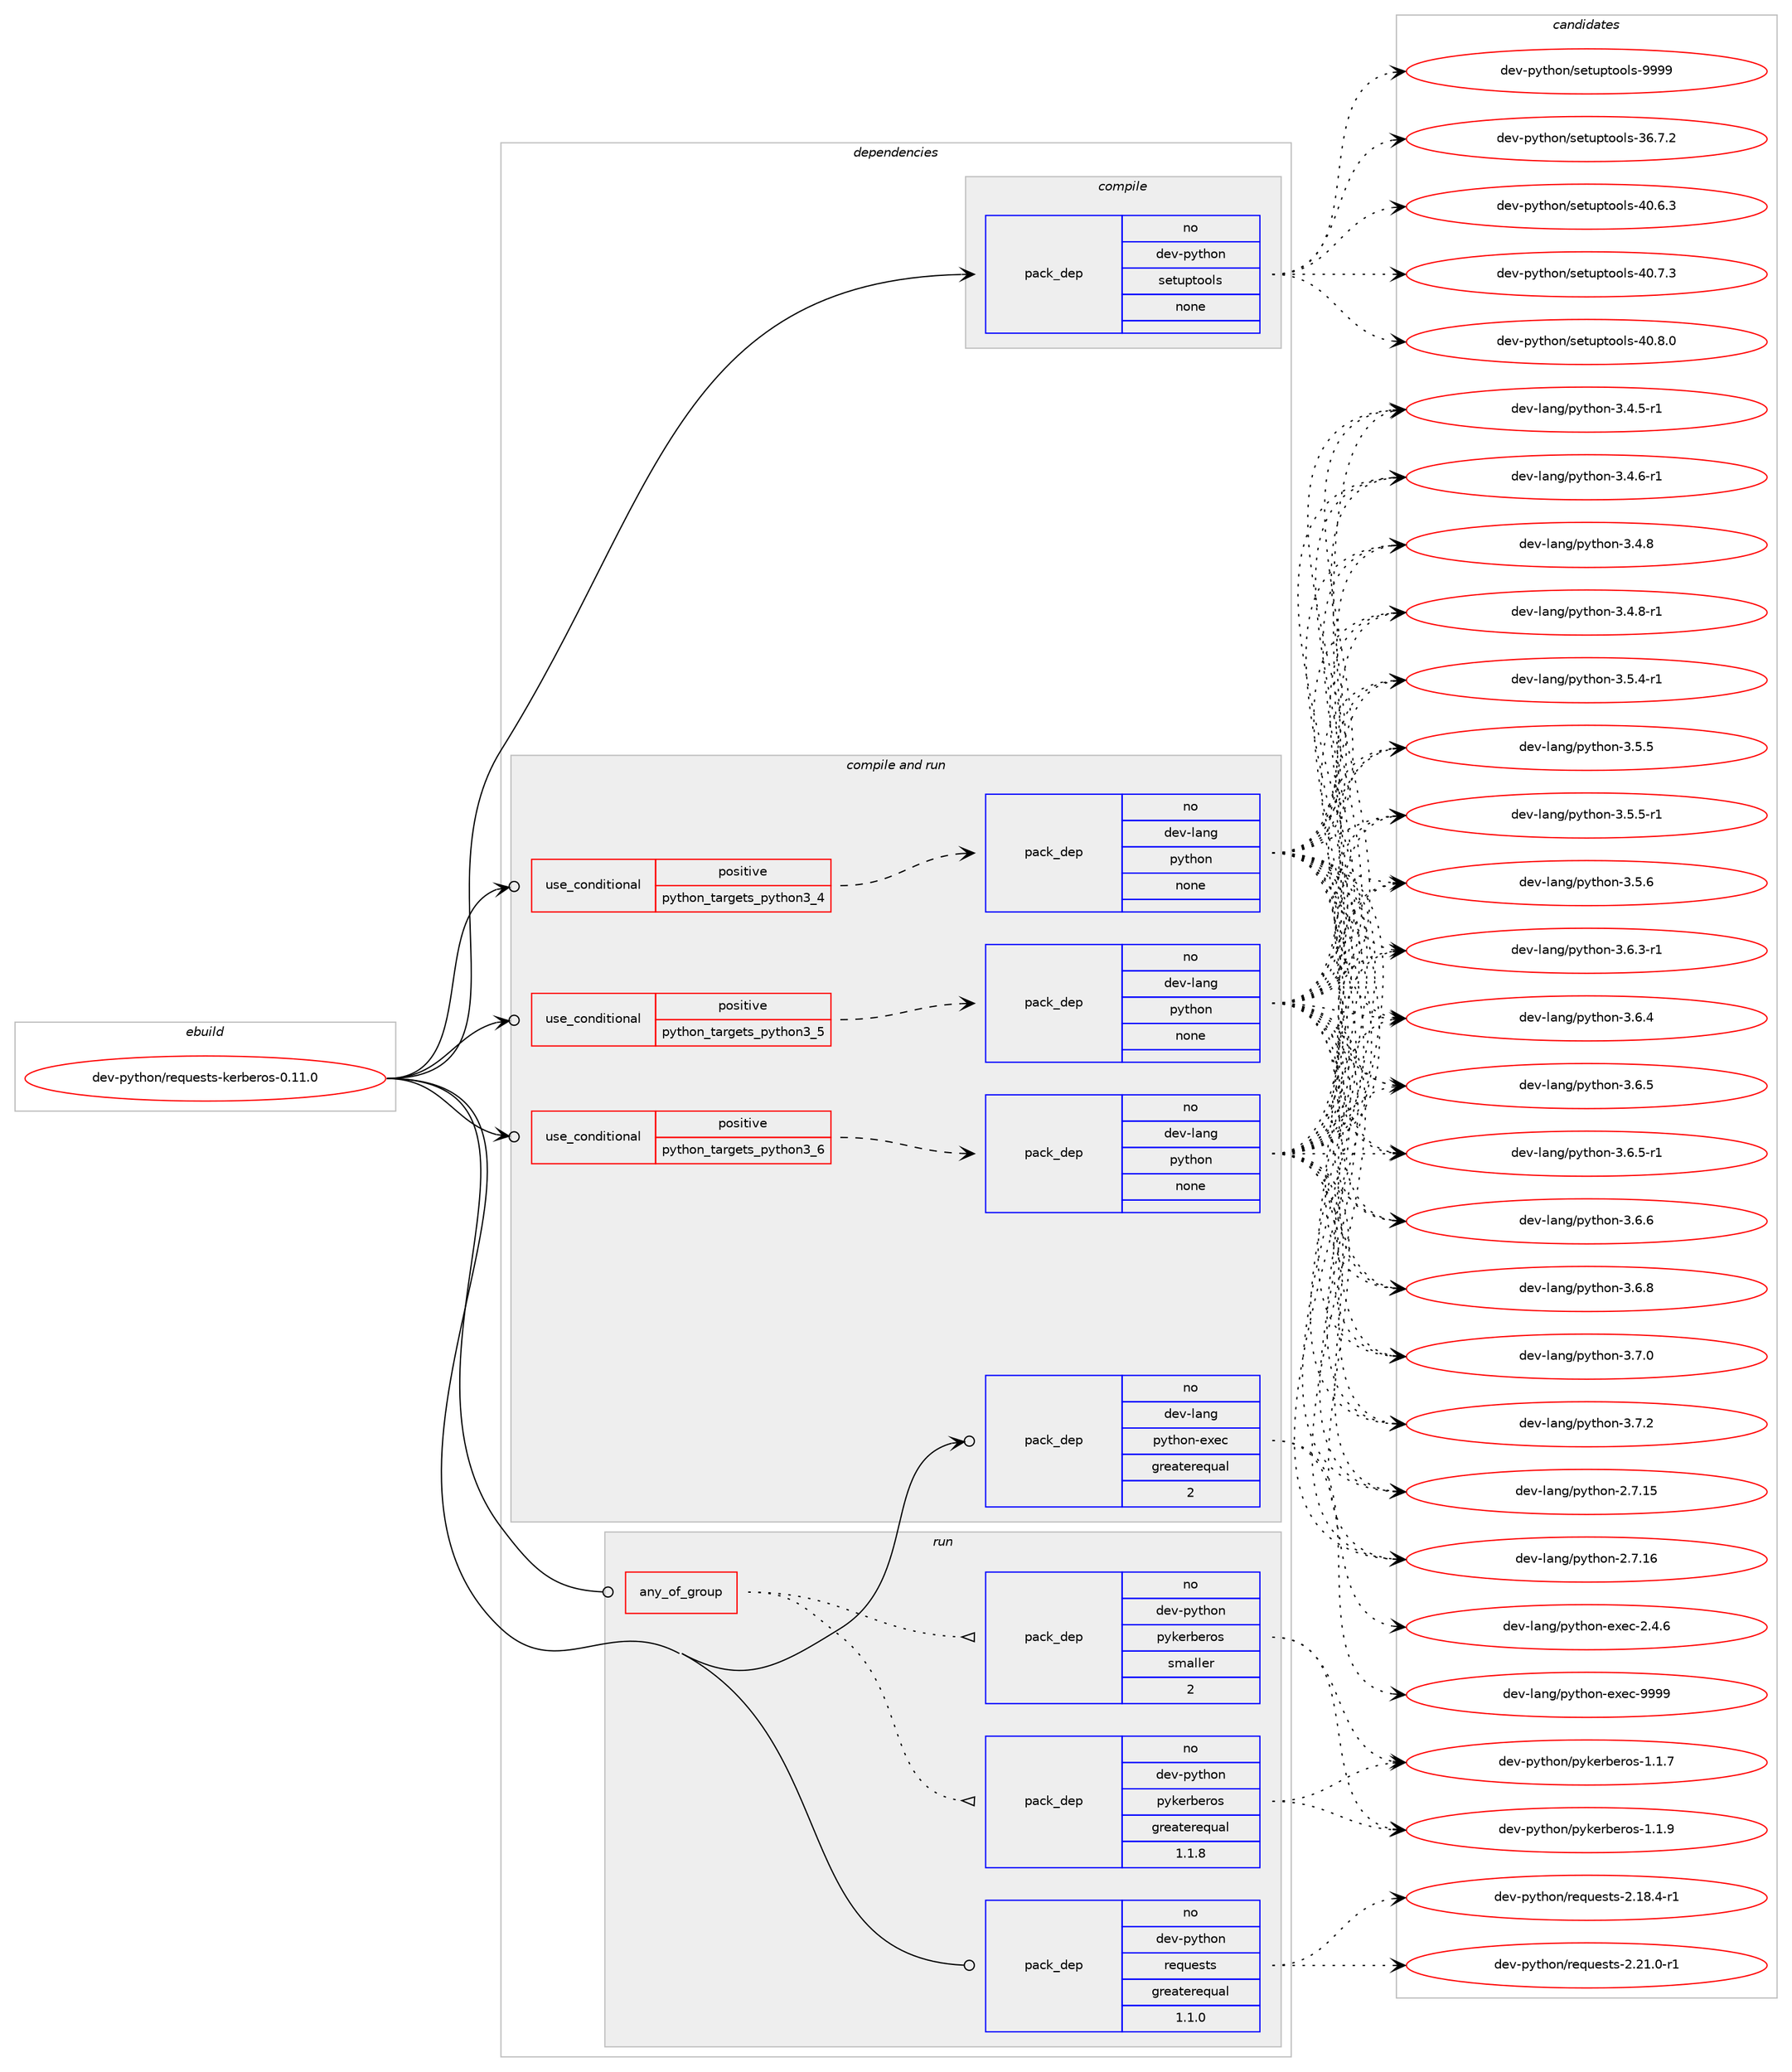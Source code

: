 digraph prolog {

# *************
# Graph options
# *************

newrank=true;
concentrate=true;
compound=true;
graph [rankdir=LR,fontname=Helvetica,fontsize=10,ranksep=1.5];#, ranksep=2.5, nodesep=0.2];
edge  [arrowhead=vee];
node  [fontname=Helvetica,fontsize=10];

# **********
# The ebuild
# **********

subgraph cluster_leftcol {
color=gray;
rank=same;
label=<<i>ebuild</i>>;
id [label="dev-python/requests-kerberos-0.11.0", color=red, width=4, href="../dev-python/requests-kerberos-0.11.0.svg"];
}

# ****************
# The dependencies
# ****************

subgraph cluster_midcol {
color=gray;
label=<<i>dependencies</i>>;
subgraph cluster_compile {
fillcolor="#eeeeee";
style=filled;
label=<<i>compile</i>>;
subgraph pack1031788 {
dependency1438944 [label=<<TABLE BORDER="0" CELLBORDER="1" CELLSPACING="0" CELLPADDING="4" WIDTH="220"><TR><TD ROWSPAN="6" CELLPADDING="30">pack_dep</TD></TR><TR><TD WIDTH="110">no</TD></TR><TR><TD>dev-python</TD></TR><TR><TD>setuptools</TD></TR><TR><TD>none</TD></TR><TR><TD></TD></TR></TABLE>>, shape=none, color=blue];
}
id:e -> dependency1438944:w [weight=20,style="solid",arrowhead="vee"];
}
subgraph cluster_compileandrun {
fillcolor="#eeeeee";
style=filled;
label=<<i>compile and run</i>>;
subgraph cond383796 {
dependency1438945 [label=<<TABLE BORDER="0" CELLBORDER="1" CELLSPACING="0" CELLPADDING="4"><TR><TD ROWSPAN="3" CELLPADDING="10">use_conditional</TD></TR><TR><TD>positive</TD></TR><TR><TD>python_targets_python3_4</TD></TR></TABLE>>, shape=none, color=red];
subgraph pack1031789 {
dependency1438946 [label=<<TABLE BORDER="0" CELLBORDER="1" CELLSPACING="0" CELLPADDING="4" WIDTH="220"><TR><TD ROWSPAN="6" CELLPADDING="30">pack_dep</TD></TR><TR><TD WIDTH="110">no</TD></TR><TR><TD>dev-lang</TD></TR><TR><TD>python</TD></TR><TR><TD>none</TD></TR><TR><TD></TD></TR></TABLE>>, shape=none, color=blue];
}
dependency1438945:e -> dependency1438946:w [weight=20,style="dashed",arrowhead="vee"];
}
id:e -> dependency1438945:w [weight=20,style="solid",arrowhead="odotvee"];
subgraph cond383797 {
dependency1438947 [label=<<TABLE BORDER="0" CELLBORDER="1" CELLSPACING="0" CELLPADDING="4"><TR><TD ROWSPAN="3" CELLPADDING="10">use_conditional</TD></TR><TR><TD>positive</TD></TR><TR><TD>python_targets_python3_5</TD></TR></TABLE>>, shape=none, color=red];
subgraph pack1031790 {
dependency1438948 [label=<<TABLE BORDER="0" CELLBORDER="1" CELLSPACING="0" CELLPADDING="4" WIDTH="220"><TR><TD ROWSPAN="6" CELLPADDING="30">pack_dep</TD></TR><TR><TD WIDTH="110">no</TD></TR><TR><TD>dev-lang</TD></TR><TR><TD>python</TD></TR><TR><TD>none</TD></TR><TR><TD></TD></TR></TABLE>>, shape=none, color=blue];
}
dependency1438947:e -> dependency1438948:w [weight=20,style="dashed",arrowhead="vee"];
}
id:e -> dependency1438947:w [weight=20,style="solid",arrowhead="odotvee"];
subgraph cond383798 {
dependency1438949 [label=<<TABLE BORDER="0" CELLBORDER="1" CELLSPACING="0" CELLPADDING="4"><TR><TD ROWSPAN="3" CELLPADDING="10">use_conditional</TD></TR><TR><TD>positive</TD></TR><TR><TD>python_targets_python3_6</TD></TR></TABLE>>, shape=none, color=red];
subgraph pack1031791 {
dependency1438950 [label=<<TABLE BORDER="0" CELLBORDER="1" CELLSPACING="0" CELLPADDING="4" WIDTH="220"><TR><TD ROWSPAN="6" CELLPADDING="30">pack_dep</TD></TR><TR><TD WIDTH="110">no</TD></TR><TR><TD>dev-lang</TD></TR><TR><TD>python</TD></TR><TR><TD>none</TD></TR><TR><TD></TD></TR></TABLE>>, shape=none, color=blue];
}
dependency1438949:e -> dependency1438950:w [weight=20,style="dashed",arrowhead="vee"];
}
id:e -> dependency1438949:w [weight=20,style="solid",arrowhead="odotvee"];
subgraph pack1031792 {
dependency1438951 [label=<<TABLE BORDER="0" CELLBORDER="1" CELLSPACING="0" CELLPADDING="4" WIDTH="220"><TR><TD ROWSPAN="6" CELLPADDING="30">pack_dep</TD></TR><TR><TD WIDTH="110">no</TD></TR><TR><TD>dev-lang</TD></TR><TR><TD>python-exec</TD></TR><TR><TD>greaterequal</TD></TR><TR><TD>2</TD></TR></TABLE>>, shape=none, color=blue];
}
id:e -> dependency1438951:w [weight=20,style="solid",arrowhead="odotvee"];
}
subgraph cluster_run {
fillcolor="#eeeeee";
style=filled;
label=<<i>run</i>>;
subgraph any22773 {
dependency1438952 [label=<<TABLE BORDER="0" CELLBORDER="1" CELLSPACING="0" CELLPADDING="4"><TR><TD CELLPADDING="10">any_of_group</TD></TR></TABLE>>, shape=none, color=red];subgraph pack1031793 {
dependency1438953 [label=<<TABLE BORDER="0" CELLBORDER="1" CELLSPACING="0" CELLPADDING="4" WIDTH="220"><TR><TD ROWSPAN="6" CELLPADDING="30">pack_dep</TD></TR><TR><TD WIDTH="110">no</TD></TR><TR><TD>dev-python</TD></TR><TR><TD>pykerberos</TD></TR><TR><TD>greaterequal</TD></TR><TR><TD>1.1.8</TD></TR></TABLE>>, shape=none, color=blue];
}
dependency1438952:e -> dependency1438953:w [weight=20,style="dotted",arrowhead="oinv"];
subgraph pack1031794 {
dependency1438954 [label=<<TABLE BORDER="0" CELLBORDER="1" CELLSPACING="0" CELLPADDING="4" WIDTH="220"><TR><TD ROWSPAN="6" CELLPADDING="30">pack_dep</TD></TR><TR><TD WIDTH="110">no</TD></TR><TR><TD>dev-python</TD></TR><TR><TD>pykerberos</TD></TR><TR><TD>smaller</TD></TR><TR><TD>2</TD></TR></TABLE>>, shape=none, color=blue];
}
dependency1438952:e -> dependency1438954:w [weight=20,style="dotted",arrowhead="oinv"];
}
id:e -> dependency1438952:w [weight=20,style="solid",arrowhead="odot"];
subgraph pack1031795 {
dependency1438955 [label=<<TABLE BORDER="0" CELLBORDER="1" CELLSPACING="0" CELLPADDING="4" WIDTH="220"><TR><TD ROWSPAN="6" CELLPADDING="30">pack_dep</TD></TR><TR><TD WIDTH="110">no</TD></TR><TR><TD>dev-python</TD></TR><TR><TD>requests</TD></TR><TR><TD>greaterequal</TD></TR><TR><TD>1.1.0</TD></TR></TABLE>>, shape=none, color=blue];
}
id:e -> dependency1438955:w [weight=20,style="solid",arrowhead="odot"];
}
}

# **************
# The candidates
# **************

subgraph cluster_choices {
rank=same;
color=gray;
label=<<i>candidates</i>>;

subgraph choice1031788 {
color=black;
nodesep=1;
choice100101118451121211161041111104711510111611711211611111110811545515446554650 [label="dev-python/setuptools-36.7.2", color=red, width=4,href="../dev-python/setuptools-36.7.2.svg"];
choice100101118451121211161041111104711510111611711211611111110811545524846544651 [label="dev-python/setuptools-40.6.3", color=red, width=4,href="../dev-python/setuptools-40.6.3.svg"];
choice100101118451121211161041111104711510111611711211611111110811545524846554651 [label="dev-python/setuptools-40.7.3", color=red, width=4,href="../dev-python/setuptools-40.7.3.svg"];
choice100101118451121211161041111104711510111611711211611111110811545524846564648 [label="dev-python/setuptools-40.8.0", color=red, width=4,href="../dev-python/setuptools-40.8.0.svg"];
choice10010111845112121116104111110471151011161171121161111111081154557575757 [label="dev-python/setuptools-9999", color=red, width=4,href="../dev-python/setuptools-9999.svg"];
dependency1438944:e -> choice100101118451121211161041111104711510111611711211611111110811545515446554650:w [style=dotted,weight="100"];
dependency1438944:e -> choice100101118451121211161041111104711510111611711211611111110811545524846544651:w [style=dotted,weight="100"];
dependency1438944:e -> choice100101118451121211161041111104711510111611711211611111110811545524846554651:w [style=dotted,weight="100"];
dependency1438944:e -> choice100101118451121211161041111104711510111611711211611111110811545524846564648:w [style=dotted,weight="100"];
dependency1438944:e -> choice10010111845112121116104111110471151011161171121161111111081154557575757:w [style=dotted,weight="100"];
}
subgraph choice1031789 {
color=black;
nodesep=1;
choice10010111845108971101034711212111610411111045504655464953 [label="dev-lang/python-2.7.15", color=red, width=4,href="../dev-lang/python-2.7.15.svg"];
choice10010111845108971101034711212111610411111045504655464954 [label="dev-lang/python-2.7.16", color=red, width=4,href="../dev-lang/python-2.7.16.svg"];
choice1001011184510897110103471121211161041111104551465246534511449 [label="dev-lang/python-3.4.5-r1", color=red, width=4,href="../dev-lang/python-3.4.5-r1.svg"];
choice1001011184510897110103471121211161041111104551465246544511449 [label="dev-lang/python-3.4.6-r1", color=red, width=4,href="../dev-lang/python-3.4.6-r1.svg"];
choice100101118451089711010347112121116104111110455146524656 [label="dev-lang/python-3.4.8", color=red, width=4,href="../dev-lang/python-3.4.8.svg"];
choice1001011184510897110103471121211161041111104551465246564511449 [label="dev-lang/python-3.4.8-r1", color=red, width=4,href="../dev-lang/python-3.4.8-r1.svg"];
choice1001011184510897110103471121211161041111104551465346524511449 [label="dev-lang/python-3.5.4-r1", color=red, width=4,href="../dev-lang/python-3.5.4-r1.svg"];
choice100101118451089711010347112121116104111110455146534653 [label="dev-lang/python-3.5.5", color=red, width=4,href="../dev-lang/python-3.5.5.svg"];
choice1001011184510897110103471121211161041111104551465346534511449 [label="dev-lang/python-3.5.5-r1", color=red, width=4,href="../dev-lang/python-3.5.5-r1.svg"];
choice100101118451089711010347112121116104111110455146534654 [label="dev-lang/python-3.5.6", color=red, width=4,href="../dev-lang/python-3.5.6.svg"];
choice1001011184510897110103471121211161041111104551465446514511449 [label="dev-lang/python-3.6.3-r1", color=red, width=4,href="../dev-lang/python-3.6.3-r1.svg"];
choice100101118451089711010347112121116104111110455146544652 [label="dev-lang/python-3.6.4", color=red, width=4,href="../dev-lang/python-3.6.4.svg"];
choice100101118451089711010347112121116104111110455146544653 [label="dev-lang/python-3.6.5", color=red, width=4,href="../dev-lang/python-3.6.5.svg"];
choice1001011184510897110103471121211161041111104551465446534511449 [label="dev-lang/python-3.6.5-r1", color=red, width=4,href="../dev-lang/python-3.6.5-r1.svg"];
choice100101118451089711010347112121116104111110455146544654 [label="dev-lang/python-3.6.6", color=red, width=4,href="../dev-lang/python-3.6.6.svg"];
choice100101118451089711010347112121116104111110455146544656 [label="dev-lang/python-3.6.8", color=red, width=4,href="../dev-lang/python-3.6.8.svg"];
choice100101118451089711010347112121116104111110455146554648 [label="dev-lang/python-3.7.0", color=red, width=4,href="../dev-lang/python-3.7.0.svg"];
choice100101118451089711010347112121116104111110455146554650 [label="dev-lang/python-3.7.2", color=red, width=4,href="../dev-lang/python-3.7.2.svg"];
dependency1438946:e -> choice10010111845108971101034711212111610411111045504655464953:w [style=dotted,weight="100"];
dependency1438946:e -> choice10010111845108971101034711212111610411111045504655464954:w [style=dotted,weight="100"];
dependency1438946:e -> choice1001011184510897110103471121211161041111104551465246534511449:w [style=dotted,weight="100"];
dependency1438946:e -> choice1001011184510897110103471121211161041111104551465246544511449:w [style=dotted,weight="100"];
dependency1438946:e -> choice100101118451089711010347112121116104111110455146524656:w [style=dotted,weight="100"];
dependency1438946:e -> choice1001011184510897110103471121211161041111104551465246564511449:w [style=dotted,weight="100"];
dependency1438946:e -> choice1001011184510897110103471121211161041111104551465346524511449:w [style=dotted,weight="100"];
dependency1438946:e -> choice100101118451089711010347112121116104111110455146534653:w [style=dotted,weight="100"];
dependency1438946:e -> choice1001011184510897110103471121211161041111104551465346534511449:w [style=dotted,weight="100"];
dependency1438946:e -> choice100101118451089711010347112121116104111110455146534654:w [style=dotted,weight="100"];
dependency1438946:e -> choice1001011184510897110103471121211161041111104551465446514511449:w [style=dotted,weight="100"];
dependency1438946:e -> choice100101118451089711010347112121116104111110455146544652:w [style=dotted,weight="100"];
dependency1438946:e -> choice100101118451089711010347112121116104111110455146544653:w [style=dotted,weight="100"];
dependency1438946:e -> choice1001011184510897110103471121211161041111104551465446534511449:w [style=dotted,weight="100"];
dependency1438946:e -> choice100101118451089711010347112121116104111110455146544654:w [style=dotted,weight="100"];
dependency1438946:e -> choice100101118451089711010347112121116104111110455146544656:w [style=dotted,weight="100"];
dependency1438946:e -> choice100101118451089711010347112121116104111110455146554648:w [style=dotted,weight="100"];
dependency1438946:e -> choice100101118451089711010347112121116104111110455146554650:w [style=dotted,weight="100"];
}
subgraph choice1031790 {
color=black;
nodesep=1;
choice10010111845108971101034711212111610411111045504655464953 [label="dev-lang/python-2.7.15", color=red, width=4,href="../dev-lang/python-2.7.15.svg"];
choice10010111845108971101034711212111610411111045504655464954 [label="dev-lang/python-2.7.16", color=red, width=4,href="../dev-lang/python-2.7.16.svg"];
choice1001011184510897110103471121211161041111104551465246534511449 [label="dev-lang/python-3.4.5-r1", color=red, width=4,href="../dev-lang/python-3.4.5-r1.svg"];
choice1001011184510897110103471121211161041111104551465246544511449 [label="dev-lang/python-3.4.6-r1", color=red, width=4,href="../dev-lang/python-3.4.6-r1.svg"];
choice100101118451089711010347112121116104111110455146524656 [label="dev-lang/python-3.4.8", color=red, width=4,href="../dev-lang/python-3.4.8.svg"];
choice1001011184510897110103471121211161041111104551465246564511449 [label="dev-lang/python-3.4.8-r1", color=red, width=4,href="../dev-lang/python-3.4.8-r1.svg"];
choice1001011184510897110103471121211161041111104551465346524511449 [label="dev-lang/python-3.5.4-r1", color=red, width=4,href="../dev-lang/python-3.5.4-r1.svg"];
choice100101118451089711010347112121116104111110455146534653 [label="dev-lang/python-3.5.5", color=red, width=4,href="../dev-lang/python-3.5.5.svg"];
choice1001011184510897110103471121211161041111104551465346534511449 [label="dev-lang/python-3.5.5-r1", color=red, width=4,href="../dev-lang/python-3.5.5-r1.svg"];
choice100101118451089711010347112121116104111110455146534654 [label="dev-lang/python-3.5.6", color=red, width=4,href="../dev-lang/python-3.5.6.svg"];
choice1001011184510897110103471121211161041111104551465446514511449 [label="dev-lang/python-3.6.3-r1", color=red, width=4,href="../dev-lang/python-3.6.3-r1.svg"];
choice100101118451089711010347112121116104111110455146544652 [label="dev-lang/python-3.6.4", color=red, width=4,href="../dev-lang/python-3.6.4.svg"];
choice100101118451089711010347112121116104111110455146544653 [label="dev-lang/python-3.6.5", color=red, width=4,href="../dev-lang/python-3.6.5.svg"];
choice1001011184510897110103471121211161041111104551465446534511449 [label="dev-lang/python-3.6.5-r1", color=red, width=4,href="../dev-lang/python-3.6.5-r1.svg"];
choice100101118451089711010347112121116104111110455146544654 [label="dev-lang/python-3.6.6", color=red, width=4,href="../dev-lang/python-3.6.6.svg"];
choice100101118451089711010347112121116104111110455146544656 [label="dev-lang/python-3.6.8", color=red, width=4,href="../dev-lang/python-3.6.8.svg"];
choice100101118451089711010347112121116104111110455146554648 [label="dev-lang/python-3.7.0", color=red, width=4,href="../dev-lang/python-3.7.0.svg"];
choice100101118451089711010347112121116104111110455146554650 [label="dev-lang/python-3.7.2", color=red, width=4,href="../dev-lang/python-3.7.2.svg"];
dependency1438948:e -> choice10010111845108971101034711212111610411111045504655464953:w [style=dotted,weight="100"];
dependency1438948:e -> choice10010111845108971101034711212111610411111045504655464954:w [style=dotted,weight="100"];
dependency1438948:e -> choice1001011184510897110103471121211161041111104551465246534511449:w [style=dotted,weight="100"];
dependency1438948:e -> choice1001011184510897110103471121211161041111104551465246544511449:w [style=dotted,weight="100"];
dependency1438948:e -> choice100101118451089711010347112121116104111110455146524656:w [style=dotted,weight="100"];
dependency1438948:e -> choice1001011184510897110103471121211161041111104551465246564511449:w [style=dotted,weight="100"];
dependency1438948:e -> choice1001011184510897110103471121211161041111104551465346524511449:w [style=dotted,weight="100"];
dependency1438948:e -> choice100101118451089711010347112121116104111110455146534653:w [style=dotted,weight="100"];
dependency1438948:e -> choice1001011184510897110103471121211161041111104551465346534511449:w [style=dotted,weight="100"];
dependency1438948:e -> choice100101118451089711010347112121116104111110455146534654:w [style=dotted,weight="100"];
dependency1438948:e -> choice1001011184510897110103471121211161041111104551465446514511449:w [style=dotted,weight="100"];
dependency1438948:e -> choice100101118451089711010347112121116104111110455146544652:w [style=dotted,weight="100"];
dependency1438948:e -> choice100101118451089711010347112121116104111110455146544653:w [style=dotted,weight="100"];
dependency1438948:e -> choice1001011184510897110103471121211161041111104551465446534511449:w [style=dotted,weight="100"];
dependency1438948:e -> choice100101118451089711010347112121116104111110455146544654:w [style=dotted,weight="100"];
dependency1438948:e -> choice100101118451089711010347112121116104111110455146544656:w [style=dotted,weight="100"];
dependency1438948:e -> choice100101118451089711010347112121116104111110455146554648:w [style=dotted,weight="100"];
dependency1438948:e -> choice100101118451089711010347112121116104111110455146554650:w [style=dotted,weight="100"];
}
subgraph choice1031791 {
color=black;
nodesep=1;
choice10010111845108971101034711212111610411111045504655464953 [label="dev-lang/python-2.7.15", color=red, width=4,href="../dev-lang/python-2.7.15.svg"];
choice10010111845108971101034711212111610411111045504655464954 [label="dev-lang/python-2.7.16", color=red, width=4,href="../dev-lang/python-2.7.16.svg"];
choice1001011184510897110103471121211161041111104551465246534511449 [label="dev-lang/python-3.4.5-r1", color=red, width=4,href="../dev-lang/python-3.4.5-r1.svg"];
choice1001011184510897110103471121211161041111104551465246544511449 [label="dev-lang/python-3.4.6-r1", color=red, width=4,href="../dev-lang/python-3.4.6-r1.svg"];
choice100101118451089711010347112121116104111110455146524656 [label="dev-lang/python-3.4.8", color=red, width=4,href="../dev-lang/python-3.4.8.svg"];
choice1001011184510897110103471121211161041111104551465246564511449 [label="dev-lang/python-3.4.8-r1", color=red, width=4,href="../dev-lang/python-3.4.8-r1.svg"];
choice1001011184510897110103471121211161041111104551465346524511449 [label="dev-lang/python-3.5.4-r1", color=red, width=4,href="../dev-lang/python-3.5.4-r1.svg"];
choice100101118451089711010347112121116104111110455146534653 [label="dev-lang/python-3.5.5", color=red, width=4,href="../dev-lang/python-3.5.5.svg"];
choice1001011184510897110103471121211161041111104551465346534511449 [label="dev-lang/python-3.5.5-r1", color=red, width=4,href="../dev-lang/python-3.5.5-r1.svg"];
choice100101118451089711010347112121116104111110455146534654 [label="dev-lang/python-3.5.6", color=red, width=4,href="../dev-lang/python-3.5.6.svg"];
choice1001011184510897110103471121211161041111104551465446514511449 [label="dev-lang/python-3.6.3-r1", color=red, width=4,href="../dev-lang/python-3.6.3-r1.svg"];
choice100101118451089711010347112121116104111110455146544652 [label="dev-lang/python-3.6.4", color=red, width=4,href="../dev-lang/python-3.6.4.svg"];
choice100101118451089711010347112121116104111110455146544653 [label="dev-lang/python-3.6.5", color=red, width=4,href="../dev-lang/python-3.6.5.svg"];
choice1001011184510897110103471121211161041111104551465446534511449 [label="dev-lang/python-3.6.5-r1", color=red, width=4,href="../dev-lang/python-3.6.5-r1.svg"];
choice100101118451089711010347112121116104111110455146544654 [label="dev-lang/python-3.6.6", color=red, width=4,href="../dev-lang/python-3.6.6.svg"];
choice100101118451089711010347112121116104111110455146544656 [label="dev-lang/python-3.6.8", color=red, width=4,href="../dev-lang/python-3.6.8.svg"];
choice100101118451089711010347112121116104111110455146554648 [label="dev-lang/python-3.7.0", color=red, width=4,href="../dev-lang/python-3.7.0.svg"];
choice100101118451089711010347112121116104111110455146554650 [label="dev-lang/python-3.7.2", color=red, width=4,href="../dev-lang/python-3.7.2.svg"];
dependency1438950:e -> choice10010111845108971101034711212111610411111045504655464953:w [style=dotted,weight="100"];
dependency1438950:e -> choice10010111845108971101034711212111610411111045504655464954:w [style=dotted,weight="100"];
dependency1438950:e -> choice1001011184510897110103471121211161041111104551465246534511449:w [style=dotted,weight="100"];
dependency1438950:e -> choice1001011184510897110103471121211161041111104551465246544511449:w [style=dotted,weight="100"];
dependency1438950:e -> choice100101118451089711010347112121116104111110455146524656:w [style=dotted,weight="100"];
dependency1438950:e -> choice1001011184510897110103471121211161041111104551465246564511449:w [style=dotted,weight="100"];
dependency1438950:e -> choice1001011184510897110103471121211161041111104551465346524511449:w [style=dotted,weight="100"];
dependency1438950:e -> choice100101118451089711010347112121116104111110455146534653:w [style=dotted,weight="100"];
dependency1438950:e -> choice1001011184510897110103471121211161041111104551465346534511449:w [style=dotted,weight="100"];
dependency1438950:e -> choice100101118451089711010347112121116104111110455146534654:w [style=dotted,weight="100"];
dependency1438950:e -> choice1001011184510897110103471121211161041111104551465446514511449:w [style=dotted,weight="100"];
dependency1438950:e -> choice100101118451089711010347112121116104111110455146544652:w [style=dotted,weight="100"];
dependency1438950:e -> choice100101118451089711010347112121116104111110455146544653:w [style=dotted,weight="100"];
dependency1438950:e -> choice1001011184510897110103471121211161041111104551465446534511449:w [style=dotted,weight="100"];
dependency1438950:e -> choice100101118451089711010347112121116104111110455146544654:w [style=dotted,weight="100"];
dependency1438950:e -> choice100101118451089711010347112121116104111110455146544656:w [style=dotted,weight="100"];
dependency1438950:e -> choice100101118451089711010347112121116104111110455146554648:w [style=dotted,weight="100"];
dependency1438950:e -> choice100101118451089711010347112121116104111110455146554650:w [style=dotted,weight="100"];
}
subgraph choice1031792 {
color=black;
nodesep=1;
choice1001011184510897110103471121211161041111104510112010199455046524654 [label="dev-lang/python-exec-2.4.6", color=red, width=4,href="../dev-lang/python-exec-2.4.6.svg"];
choice10010111845108971101034711212111610411111045101120101994557575757 [label="dev-lang/python-exec-9999", color=red, width=4,href="../dev-lang/python-exec-9999.svg"];
dependency1438951:e -> choice1001011184510897110103471121211161041111104510112010199455046524654:w [style=dotted,weight="100"];
dependency1438951:e -> choice10010111845108971101034711212111610411111045101120101994557575757:w [style=dotted,weight="100"];
}
subgraph choice1031793 {
color=black;
nodesep=1;
choice100101118451121211161041111104711212110710111498101114111115454946494655 [label="dev-python/pykerberos-1.1.7", color=red, width=4,href="../dev-python/pykerberos-1.1.7.svg"];
choice100101118451121211161041111104711212110710111498101114111115454946494657 [label="dev-python/pykerberos-1.1.9", color=red, width=4,href="../dev-python/pykerberos-1.1.9.svg"];
dependency1438953:e -> choice100101118451121211161041111104711212110710111498101114111115454946494655:w [style=dotted,weight="100"];
dependency1438953:e -> choice100101118451121211161041111104711212110710111498101114111115454946494657:w [style=dotted,weight="100"];
}
subgraph choice1031794 {
color=black;
nodesep=1;
choice100101118451121211161041111104711212110710111498101114111115454946494655 [label="dev-python/pykerberos-1.1.7", color=red, width=4,href="../dev-python/pykerberos-1.1.7.svg"];
choice100101118451121211161041111104711212110710111498101114111115454946494657 [label="dev-python/pykerberos-1.1.9", color=red, width=4,href="../dev-python/pykerberos-1.1.9.svg"];
dependency1438954:e -> choice100101118451121211161041111104711212110710111498101114111115454946494655:w [style=dotted,weight="100"];
dependency1438954:e -> choice100101118451121211161041111104711212110710111498101114111115454946494657:w [style=dotted,weight="100"];
}
subgraph choice1031795 {
color=black;
nodesep=1;
choice1001011184511212111610411111047114101113117101115116115455046495646524511449 [label="dev-python/requests-2.18.4-r1", color=red, width=4,href="../dev-python/requests-2.18.4-r1.svg"];
choice1001011184511212111610411111047114101113117101115116115455046504946484511449 [label="dev-python/requests-2.21.0-r1", color=red, width=4,href="../dev-python/requests-2.21.0-r1.svg"];
dependency1438955:e -> choice1001011184511212111610411111047114101113117101115116115455046495646524511449:w [style=dotted,weight="100"];
dependency1438955:e -> choice1001011184511212111610411111047114101113117101115116115455046504946484511449:w [style=dotted,weight="100"];
}
}

}
